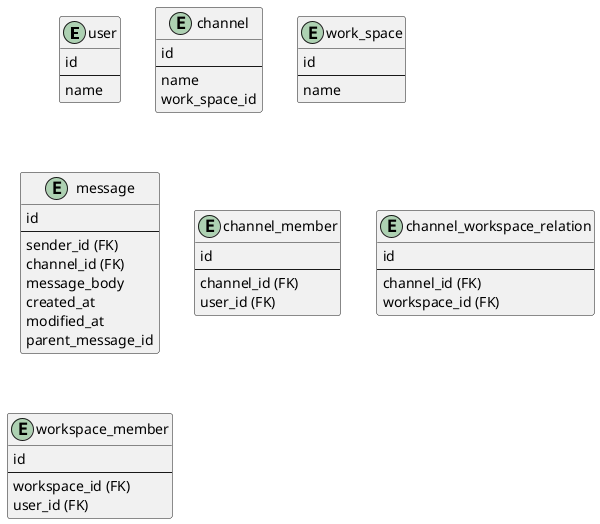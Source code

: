 @@startuml

entity user {
    id
    --
    name
}


entity channel {
    id
    --
    name
    work_space_id
}

entity work_space {
    id
    --
    name
}

entity message {
    id
    --
    sender_id (FK)
    channel_id (FK)
    message_body
    created_at
    modified_at
    parent_message_id
}

entity channel_member {
    id
    --
    channel_id (FK)
    user_id (FK)
}

entity channel_workspace_relation {
    id
    --
    channel_id (FK)
    workspace_id (FK)
}

entity workspace_member {
    id
    --
    workspace_id (FK)
    user_id (FK)
}

@@enduml